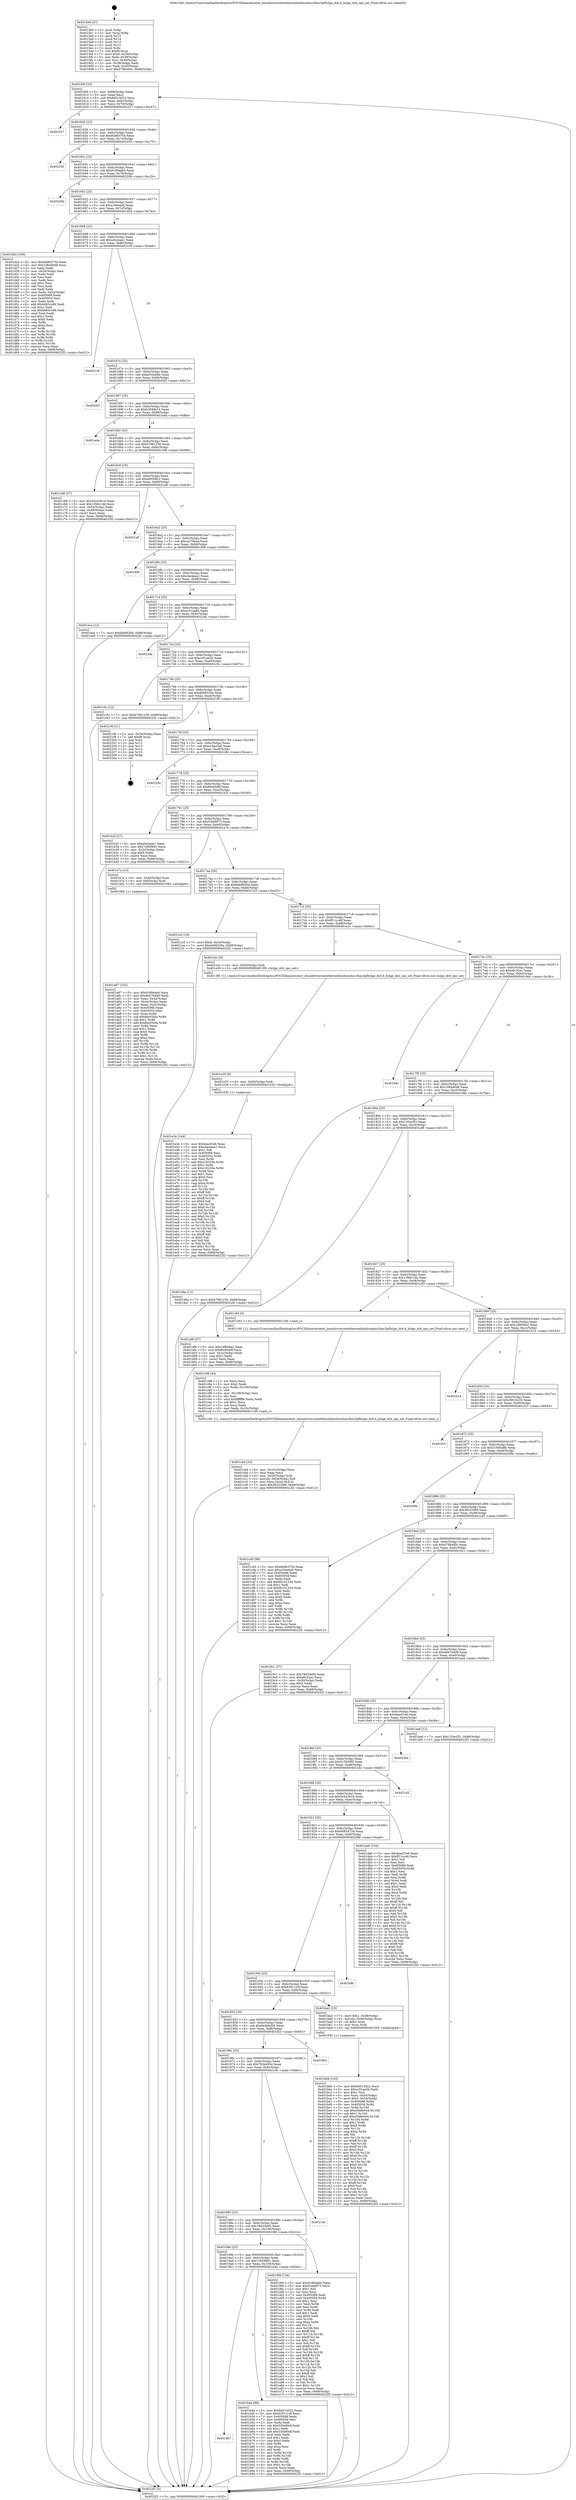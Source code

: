 digraph "0x4015e0" {
  label = "0x4015e0 (/mnt/c/Users/mathe/Desktop/tcc/POCII/binaries/extr_linuxdriversnetethernethisiliconhns3hns3pfhclge_dcb.h_hclge_dcb_ops_set_Final-ollvm.out::main(0))"
  labelloc = "t"
  node[shape=record]

  Entry [label="",width=0.3,height=0.3,shape=circle,fillcolor=black,style=filled]
  "0x40160f" [label="{
     0x40160f [23]\l
     | [instrs]\l
     &nbsp;&nbsp;0x40160f \<+3\>: mov -0x68(%rbp),%eax\l
     &nbsp;&nbsp;0x401612 \<+2\>: mov %eax,%ecx\l
     &nbsp;&nbsp;0x401614 \<+6\>: sub $0x8d514022,%ecx\l
     &nbsp;&nbsp;0x40161a \<+3\>: mov %eax,-0x6c(%rbp)\l
     &nbsp;&nbsp;0x40161d \<+3\>: mov %ecx,-0x70(%rbp)\l
     &nbsp;&nbsp;0x401620 \<+6\>: je 0000000000402227 \<main+0xc47\>\l
  }"]
  "0x402227" [label="{
     0x402227\l
  }", style=dashed]
  "0x401626" [label="{
     0x401626 [22]\l
     | [instrs]\l
     &nbsp;&nbsp;0x401626 \<+5\>: jmp 000000000040162b \<main+0x4b\>\l
     &nbsp;&nbsp;0x40162b \<+3\>: mov -0x6c(%rbp),%eax\l
     &nbsp;&nbsp;0x40162e \<+5\>: sub $0x8dd63754,%eax\l
     &nbsp;&nbsp;0x401633 \<+3\>: mov %eax,-0x74(%rbp)\l
     &nbsp;&nbsp;0x401636 \<+6\>: je 0000000000402255 \<main+0xc75\>\l
  }"]
  Exit [label="",width=0.3,height=0.3,shape=circle,fillcolor=black,style=filled,peripheries=2]
  "0x402255" [label="{
     0x402255\l
  }", style=dashed]
  "0x40163c" [label="{
     0x40163c [22]\l
     | [instrs]\l
     &nbsp;&nbsp;0x40163c \<+5\>: jmp 0000000000401641 \<main+0x61\>\l
     &nbsp;&nbsp;0x401641 \<+3\>: mov -0x6c(%rbp),%eax\l
     &nbsp;&nbsp;0x401644 \<+5\>: sub $0x9180eab0,%eax\l
     &nbsp;&nbsp;0x401649 \<+3\>: mov %eax,-0x78(%rbp)\l
     &nbsp;&nbsp;0x40164c \<+6\>: je 000000000040220b \<main+0xc2b\>\l
  }"]
  "0x401e3e" [label="{
     0x401e3e [144]\l
     | [instrs]\l
     &nbsp;&nbsp;0x401e3e \<+5\>: mov $0x4eacf1e6,%eax\l
     &nbsp;&nbsp;0x401e43 \<+5\>: mov $0xcbe4eea1,%ecx\l
     &nbsp;&nbsp;0x401e48 \<+2\>: mov $0x1,%dl\l
     &nbsp;&nbsp;0x401e4a \<+7\>: mov 0x405068,%esi\l
     &nbsp;&nbsp;0x401e51 \<+8\>: mov 0x405054,%r8d\l
     &nbsp;&nbsp;0x401e59 \<+3\>: mov %esi,%r9d\l
     &nbsp;&nbsp;0x401e5c \<+7\>: add $0xc16220e,%r9d\l
     &nbsp;&nbsp;0x401e63 \<+4\>: sub $0x1,%r9d\l
     &nbsp;&nbsp;0x401e67 \<+7\>: sub $0xc16220e,%r9d\l
     &nbsp;&nbsp;0x401e6e \<+4\>: imul %r9d,%esi\l
     &nbsp;&nbsp;0x401e72 \<+3\>: and $0x1,%esi\l
     &nbsp;&nbsp;0x401e75 \<+3\>: cmp $0x0,%esi\l
     &nbsp;&nbsp;0x401e78 \<+4\>: sete %r10b\l
     &nbsp;&nbsp;0x401e7c \<+4\>: cmp $0xa,%r8d\l
     &nbsp;&nbsp;0x401e80 \<+4\>: setl %r11b\l
     &nbsp;&nbsp;0x401e84 \<+3\>: mov %r10b,%bl\l
     &nbsp;&nbsp;0x401e87 \<+3\>: xor $0xff,%bl\l
     &nbsp;&nbsp;0x401e8a \<+3\>: mov %r11b,%r14b\l
     &nbsp;&nbsp;0x401e8d \<+4\>: xor $0xff,%r14b\l
     &nbsp;&nbsp;0x401e91 \<+3\>: xor $0x0,%dl\l
     &nbsp;&nbsp;0x401e94 \<+3\>: mov %bl,%r15b\l
     &nbsp;&nbsp;0x401e97 \<+4\>: and $0x0,%r15b\l
     &nbsp;&nbsp;0x401e9b \<+3\>: and %dl,%r10b\l
     &nbsp;&nbsp;0x401e9e \<+3\>: mov %r14b,%r12b\l
     &nbsp;&nbsp;0x401ea1 \<+4\>: and $0x0,%r12b\l
     &nbsp;&nbsp;0x401ea5 \<+3\>: and %dl,%r11b\l
     &nbsp;&nbsp;0x401ea8 \<+3\>: or %r10b,%r15b\l
     &nbsp;&nbsp;0x401eab \<+3\>: or %r11b,%r12b\l
     &nbsp;&nbsp;0x401eae \<+3\>: xor %r12b,%r15b\l
     &nbsp;&nbsp;0x401eb1 \<+3\>: or %r14b,%bl\l
     &nbsp;&nbsp;0x401eb4 \<+3\>: xor $0xff,%bl\l
     &nbsp;&nbsp;0x401eb7 \<+3\>: or $0x0,%dl\l
     &nbsp;&nbsp;0x401eba \<+2\>: and %dl,%bl\l
     &nbsp;&nbsp;0x401ebc \<+3\>: or %bl,%r15b\l
     &nbsp;&nbsp;0x401ebf \<+4\>: test $0x1,%r15b\l
     &nbsp;&nbsp;0x401ec3 \<+3\>: cmovne %ecx,%eax\l
     &nbsp;&nbsp;0x401ec6 \<+3\>: mov %eax,-0x68(%rbp)\l
     &nbsp;&nbsp;0x401ec9 \<+5\>: jmp 00000000004022f2 \<main+0xd12\>\l
  }"]
  "0x40220b" [label="{
     0x40220b\l
  }", style=dashed]
  "0x401652" [label="{
     0x401652 [22]\l
     | [instrs]\l
     &nbsp;&nbsp;0x401652 \<+5\>: jmp 0000000000401657 \<main+0x77\>\l
     &nbsp;&nbsp;0x401657 \<+3\>: mov -0x6c(%rbp),%eax\l
     &nbsp;&nbsp;0x40165a \<+5\>: sub $0xa16eeea0,%eax\l
     &nbsp;&nbsp;0x40165f \<+3\>: mov %eax,-0x7c(%rbp)\l
     &nbsp;&nbsp;0x401662 \<+6\>: je 0000000000401d2d \<main+0x74d\>\l
  }"]
  "0x401e35" [label="{
     0x401e35 [9]\l
     | [instrs]\l
     &nbsp;&nbsp;0x401e35 \<+4\>: mov -0x50(%rbp),%rdi\l
     &nbsp;&nbsp;0x401e39 \<+5\>: call 0000000000401030 \<free@plt\>\l
     | [calls]\l
     &nbsp;&nbsp;0x401030 \{1\} (unknown)\l
  }"]
  "0x401d2d" [label="{
     0x401d2d [109]\l
     | [instrs]\l
     &nbsp;&nbsp;0x401d2d \<+5\>: mov $0x8dd63754,%eax\l
     &nbsp;&nbsp;0x401d32 \<+5\>: mov $0x1084d048,%ecx\l
     &nbsp;&nbsp;0x401d37 \<+2\>: xor %edx,%edx\l
     &nbsp;&nbsp;0x401d39 \<+3\>: mov -0x54(%rbp),%esi\l
     &nbsp;&nbsp;0x401d3c \<+2\>: mov %edx,%edi\l
     &nbsp;&nbsp;0x401d3e \<+2\>: sub %esi,%edi\l
     &nbsp;&nbsp;0x401d40 \<+2\>: mov %edx,%esi\l
     &nbsp;&nbsp;0x401d42 \<+3\>: sub $0x1,%esi\l
     &nbsp;&nbsp;0x401d45 \<+2\>: add %esi,%edi\l
     &nbsp;&nbsp;0x401d47 \<+2\>: sub %edi,%edx\l
     &nbsp;&nbsp;0x401d49 \<+3\>: mov %edx,-0x54(%rbp)\l
     &nbsp;&nbsp;0x401d4c \<+7\>: mov 0x405068,%edx\l
     &nbsp;&nbsp;0x401d53 \<+7\>: mov 0x405054,%esi\l
     &nbsp;&nbsp;0x401d5a \<+2\>: mov %edx,%edi\l
     &nbsp;&nbsp;0x401d5c \<+6\>: add $0xb665cc86,%edi\l
     &nbsp;&nbsp;0x401d62 \<+3\>: sub $0x1,%edi\l
     &nbsp;&nbsp;0x401d65 \<+6\>: sub $0xb665cc86,%edi\l
     &nbsp;&nbsp;0x401d6b \<+3\>: imul %edi,%edx\l
     &nbsp;&nbsp;0x401d6e \<+3\>: and $0x1,%edx\l
     &nbsp;&nbsp;0x401d71 \<+3\>: cmp $0x0,%edx\l
     &nbsp;&nbsp;0x401d74 \<+4\>: sete %r8b\l
     &nbsp;&nbsp;0x401d78 \<+3\>: cmp $0xa,%esi\l
     &nbsp;&nbsp;0x401d7b \<+4\>: setl %r9b\l
     &nbsp;&nbsp;0x401d7f \<+3\>: mov %r8b,%r10b\l
     &nbsp;&nbsp;0x401d82 \<+3\>: and %r9b,%r10b\l
     &nbsp;&nbsp;0x401d85 \<+3\>: xor %r9b,%r8b\l
     &nbsp;&nbsp;0x401d88 \<+3\>: or %r8b,%r10b\l
     &nbsp;&nbsp;0x401d8b \<+4\>: test $0x1,%r10b\l
     &nbsp;&nbsp;0x401d8f \<+3\>: cmovne %ecx,%eax\l
     &nbsp;&nbsp;0x401d92 \<+3\>: mov %eax,-0x68(%rbp)\l
     &nbsp;&nbsp;0x401d95 \<+5\>: jmp 00000000004022f2 \<main+0xd12\>\l
  }"]
  "0x401668" [label="{
     0x401668 [22]\l
     | [instrs]\l
     &nbsp;&nbsp;0x401668 \<+5\>: jmp 000000000040166d \<main+0x8d\>\l
     &nbsp;&nbsp;0x40166d \<+3\>: mov -0x6c(%rbp),%eax\l
     &nbsp;&nbsp;0x401670 \<+5\>: sub $0xa3e2eae1,%eax\l
     &nbsp;&nbsp;0x401675 \<+3\>: mov %eax,-0x80(%rbp)\l
     &nbsp;&nbsp;0x401678 \<+6\>: je 00000000004021c6 \<main+0xbe6\>\l
  }"]
  "0x401cb4" [label="{
     0x401cb4 [33]\l
     | [instrs]\l
     &nbsp;&nbsp;0x401cb4 \<+6\>: mov -0x10c(%rbp),%ecx\l
     &nbsp;&nbsp;0x401cba \<+3\>: imul %eax,%ecx\l
     &nbsp;&nbsp;0x401cbd \<+4\>: mov -0x50(%rbp),%rdi\l
     &nbsp;&nbsp;0x401cc1 \<+4\>: movslq -0x54(%rbp),%r8\l
     &nbsp;&nbsp;0x401cc5 \<+4\>: mov %ecx,(%rdi,%r8,4)\l
     &nbsp;&nbsp;0x401cc9 \<+7\>: movl $0x38322f99,-0x68(%rbp)\l
     &nbsp;&nbsp;0x401cd0 \<+5\>: jmp 00000000004022f2 \<main+0xd12\>\l
  }"]
  "0x4021c6" [label="{
     0x4021c6\l
  }", style=dashed]
  "0x40167e" [label="{
     0x40167e [25]\l
     | [instrs]\l
     &nbsp;&nbsp;0x40167e \<+5\>: jmp 0000000000401683 \<main+0xa3\>\l
     &nbsp;&nbsp;0x401683 \<+3\>: mov -0x6c(%rbp),%eax\l
     &nbsp;&nbsp;0x401686 \<+5\>: sub $0xa534cb6e,%eax\l
     &nbsp;&nbsp;0x40168b \<+6\>: mov %eax,-0x84(%rbp)\l
     &nbsp;&nbsp;0x401691 \<+6\>: je 00000000004020f3 \<main+0xb13\>\l
  }"]
  "0x401c88" [label="{
     0x401c88 [44]\l
     | [instrs]\l
     &nbsp;&nbsp;0x401c88 \<+2\>: xor %ecx,%ecx\l
     &nbsp;&nbsp;0x401c8a \<+5\>: mov $0x2,%edx\l
     &nbsp;&nbsp;0x401c8f \<+6\>: mov %edx,-0x108(%rbp)\l
     &nbsp;&nbsp;0x401c95 \<+1\>: cltd\l
     &nbsp;&nbsp;0x401c96 \<+6\>: mov -0x108(%rbp),%esi\l
     &nbsp;&nbsp;0x401c9c \<+2\>: idiv %esi\l
     &nbsp;&nbsp;0x401c9e \<+6\>: imul $0xfffffffe,%edx,%edx\l
     &nbsp;&nbsp;0x401ca4 \<+3\>: sub $0x1,%ecx\l
     &nbsp;&nbsp;0x401ca7 \<+2\>: sub %ecx,%edx\l
     &nbsp;&nbsp;0x401ca9 \<+6\>: mov %edx,-0x10c(%rbp)\l
     &nbsp;&nbsp;0x401caf \<+5\>: call 0000000000401160 \<next_i\>\l
     | [calls]\l
     &nbsp;&nbsp;0x401160 \{1\} (/mnt/c/Users/mathe/Desktop/tcc/POCII/binaries/extr_linuxdriversnetethernethisiliconhns3hns3pfhclge_dcb.h_hclge_dcb_ops_set_Final-ollvm.out::next_i)\l
  }"]
  "0x4020f3" [label="{
     0x4020f3\l
  }", style=dashed]
  "0x401697" [label="{
     0x401697 [25]\l
     | [instrs]\l
     &nbsp;&nbsp;0x401697 \<+5\>: jmp 000000000040169c \<main+0xbc\>\l
     &nbsp;&nbsp;0x40169c \<+3\>: mov -0x6c(%rbp),%eax\l
     &nbsp;&nbsp;0x40169f \<+5\>: sub $0xb3648e14,%eax\l
     &nbsp;&nbsp;0x4016a4 \<+6\>: mov %eax,-0x88(%rbp)\l
     &nbsp;&nbsp;0x4016aa \<+6\>: je 0000000000401eda \<main+0x8fa\>\l
  }"]
  "0x401bb9" [label="{
     0x401bb9 [163]\l
     | [instrs]\l
     &nbsp;&nbsp;0x401bb9 \<+5\>: mov $0x8d514022,%ecx\l
     &nbsp;&nbsp;0x401bbe \<+5\>: mov $0xcc91ae2b,%edx\l
     &nbsp;&nbsp;0x401bc3 \<+3\>: mov $0x1,%sil\l
     &nbsp;&nbsp;0x401bc6 \<+4\>: mov %rax,-0x50(%rbp)\l
     &nbsp;&nbsp;0x401bca \<+7\>: movl $0x0,-0x54(%rbp)\l
     &nbsp;&nbsp;0x401bd1 \<+8\>: mov 0x405068,%r8d\l
     &nbsp;&nbsp;0x401bd9 \<+8\>: mov 0x405054,%r9d\l
     &nbsp;&nbsp;0x401be1 \<+3\>: mov %r8d,%r10d\l
     &nbsp;&nbsp;0x401be4 \<+7\>: sub $0xe5d8e044,%r10d\l
     &nbsp;&nbsp;0x401beb \<+4\>: sub $0x1,%r10d\l
     &nbsp;&nbsp;0x401bef \<+7\>: add $0xe5d8e044,%r10d\l
     &nbsp;&nbsp;0x401bf6 \<+4\>: imul %r10d,%r8d\l
     &nbsp;&nbsp;0x401bfa \<+4\>: and $0x1,%r8d\l
     &nbsp;&nbsp;0x401bfe \<+4\>: cmp $0x0,%r8d\l
     &nbsp;&nbsp;0x401c02 \<+4\>: sete %r11b\l
     &nbsp;&nbsp;0x401c06 \<+4\>: cmp $0xa,%r9d\l
     &nbsp;&nbsp;0x401c0a \<+3\>: setl %bl\l
     &nbsp;&nbsp;0x401c0d \<+3\>: mov %r11b,%r14b\l
     &nbsp;&nbsp;0x401c10 \<+4\>: xor $0xff,%r14b\l
     &nbsp;&nbsp;0x401c14 \<+3\>: mov %bl,%r15b\l
     &nbsp;&nbsp;0x401c17 \<+4\>: xor $0xff,%r15b\l
     &nbsp;&nbsp;0x401c1b \<+4\>: xor $0x0,%sil\l
     &nbsp;&nbsp;0x401c1f \<+3\>: mov %r14b,%r12b\l
     &nbsp;&nbsp;0x401c22 \<+4\>: and $0x0,%r12b\l
     &nbsp;&nbsp;0x401c26 \<+3\>: and %sil,%r11b\l
     &nbsp;&nbsp;0x401c29 \<+3\>: mov %r15b,%r13b\l
     &nbsp;&nbsp;0x401c2c \<+4\>: and $0x0,%r13b\l
     &nbsp;&nbsp;0x401c30 \<+3\>: and %sil,%bl\l
     &nbsp;&nbsp;0x401c33 \<+3\>: or %r11b,%r12b\l
     &nbsp;&nbsp;0x401c36 \<+3\>: or %bl,%r13b\l
     &nbsp;&nbsp;0x401c39 \<+3\>: xor %r13b,%r12b\l
     &nbsp;&nbsp;0x401c3c \<+3\>: or %r15b,%r14b\l
     &nbsp;&nbsp;0x401c3f \<+4\>: xor $0xff,%r14b\l
     &nbsp;&nbsp;0x401c43 \<+4\>: or $0x0,%sil\l
     &nbsp;&nbsp;0x401c47 \<+3\>: and %sil,%r14b\l
     &nbsp;&nbsp;0x401c4a \<+3\>: or %r14b,%r12b\l
     &nbsp;&nbsp;0x401c4d \<+4\>: test $0x1,%r12b\l
     &nbsp;&nbsp;0x401c51 \<+3\>: cmovne %edx,%ecx\l
     &nbsp;&nbsp;0x401c54 \<+3\>: mov %ecx,-0x68(%rbp)\l
     &nbsp;&nbsp;0x401c57 \<+5\>: jmp 00000000004022f2 \<main+0xd12\>\l
  }"]
  "0x401eda" [label="{
     0x401eda\l
  }", style=dashed]
  "0x4016b0" [label="{
     0x4016b0 [25]\l
     | [instrs]\l
     &nbsp;&nbsp;0x4016b0 \<+5\>: jmp 00000000004016b5 \<main+0xd5\>\l
     &nbsp;&nbsp;0x4016b5 \<+3\>: mov -0x6c(%rbp),%eax\l
     &nbsp;&nbsp;0x4016b8 \<+5\>: sub $0xb7981230,%eax\l
     &nbsp;&nbsp;0x4016bd \<+6\>: mov %eax,-0x8c(%rbp)\l
     &nbsp;&nbsp;0x4016c3 \<+6\>: je 0000000000401c68 \<main+0x688\>\l
  }"]
  "0x4019b7" [label="{
     0x4019b7\l
  }", style=dashed]
  "0x401c68" [label="{
     0x401c68 [27]\l
     | [instrs]\l
     &nbsp;&nbsp;0x401c68 \<+5\>: mov $0x5e243b16,%eax\l
     &nbsp;&nbsp;0x401c6d \<+5\>: mov $0x139dc14b,%ecx\l
     &nbsp;&nbsp;0x401c72 \<+3\>: mov -0x54(%rbp),%edx\l
     &nbsp;&nbsp;0x401c75 \<+3\>: cmp -0x48(%rbp),%edx\l
     &nbsp;&nbsp;0x401c78 \<+3\>: cmovl %ecx,%eax\l
     &nbsp;&nbsp;0x401c7b \<+3\>: mov %eax,-0x68(%rbp)\l
     &nbsp;&nbsp;0x401c7e \<+5\>: jmp 00000000004022f2 \<main+0xd12\>\l
  }"]
  "0x4016c9" [label="{
     0x4016c9 [25]\l
     | [instrs]\l
     &nbsp;&nbsp;0x4016c9 \<+5\>: jmp 00000000004016ce \<main+0xee\>\l
     &nbsp;&nbsp;0x4016ce \<+3\>: mov -0x6c(%rbp),%eax\l
     &nbsp;&nbsp;0x4016d1 \<+5\>: sub $0xb9059fc2,%eax\l
     &nbsp;&nbsp;0x4016d6 \<+6\>: mov %eax,-0x90(%rbp)\l
     &nbsp;&nbsp;0x4016dc \<+6\>: je 00000000004021a8 \<main+0xbc8\>\l
  }"]
  "0x401b4a" [label="{
     0x401b4a [88]\l
     | [instrs]\l
     &nbsp;&nbsp;0x401b4a \<+5\>: mov $0x8d514022,%eax\l
     &nbsp;&nbsp;0x401b4f \<+5\>: mov $0x62911c3f,%ecx\l
     &nbsp;&nbsp;0x401b54 \<+7\>: mov 0x405068,%edx\l
     &nbsp;&nbsp;0x401b5b \<+7\>: mov 0x405054,%esi\l
     &nbsp;&nbsp;0x401b62 \<+2\>: mov %edx,%edi\l
     &nbsp;&nbsp;0x401b64 \<+6\>: sub $0x530a95df,%edi\l
     &nbsp;&nbsp;0x401b6a \<+3\>: sub $0x1,%edi\l
     &nbsp;&nbsp;0x401b6d \<+6\>: add $0x530a95df,%edi\l
     &nbsp;&nbsp;0x401b73 \<+3\>: imul %edi,%edx\l
     &nbsp;&nbsp;0x401b76 \<+3\>: and $0x1,%edx\l
     &nbsp;&nbsp;0x401b79 \<+3\>: cmp $0x0,%edx\l
     &nbsp;&nbsp;0x401b7c \<+4\>: sete %r8b\l
     &nbsp;&nbsp;0x401b80 \<+3\>: cmp $0xa,%esi\l
     &nbsp;&nbsp;0x401b83 \<+4\>: setl %r9b\l
     &nbsp;&nbsp;0x401b87 \<+3\>: mov %r8b,%r10b\l
     &nbsp;&nbsp;0x401b8a \<+3\>: and %r9b,%r10b\l
     &nbsp;&nbsp;0x401b8d \<+3\>: xor %r9b,%r8b\l
     &nbsp;&nbsp;0x401b90 \<+3\>: or %r8b,%r10b\l
     &nbsp;&nbsp;0x401b93 \<+4\>: test $0x1,%r10b\l
     &nbsp;&nbsp;0x401b97 \<+3\>: cmovne %ecx,%eax\l
     &nbsp;&nbsp;0x401b9a \<+3\>: mov %eax,-0x68(%rbp)\l
     &nbsp;&nbsp;0x401b9d \<+5\>: jmp 00000000004022f2 \<main+0xd12\>\l
  }"]
  "0x4021a8" [label="{
     0x4021a8\l
  }", style=dashed]
  "0x4016e2" [label="{
     0x4016e2 [25]\l
     | [instrs]\l
     &nbsp;&nbsp;0x4016e2 \<+5\>: jmp 00000000004016e7 \<main+0x107\>\l
     &nbsp;&nbsp;0x4016e7 \<+3\>: mov -0x6c(%rbp),%eax\l
     &nbsp;&nbsp;0x4016ea \<+5\>: sub $0xcac78eaa,%eax\l
     &nbsp;&nbsp;0x4016ef \<+6\>: mov %eax,-0x94(%rbp)\l
     &nbsp;&nbsp;0x4016f5 \<+6\>: je 0000000000401f08 \<main+0x928\>\l
  }"]
  "0x401a87" [label="{
     0x401a87 [102]\l
     | [instrs]\l
     &nbsp;&nbsp;0x401a87 \<+5\>: mov $0x9180eab0,%ecx\l
     &nbsp;&nbsp;0x401a8c \<+5\>: mov $0x4bb7b4d9,%edx\l
     &nbsp;&nbsp;0x401a91 \<+3\>: mov %eax,-0x44(%rbp)\l
     &nbsp;&nbsp;0x401a94 \<+3\>: mov -0x44(%rbp),%eax\l
     &nbsp;&nbsp;0x401a97 \<+3\>: mov %eax,-0x2c(%rbp)\l
     &nbsp;&nbsp;0x401a9a \<+7\>: mov 0x405068,%eax\l
     &nbsp;&nbsp;0x401aa1 \<+7\>: mov 0x405054,%esi\l
     &nbsp;&nbsp;0x401aa8 \<+3\>: mov %eax,%r8d\l
     &nbsp;&nbsp;0x401aab \<+7\>: sub $0x8dc03cfa,%r8d\l
     &nbsp;&nbsp;0x401ab2 \<+4\>: sub $0x1,%r8d\l
     &nbsp;&nbsp;0x401ab6 \<+7\>: add $0x8dc03cfa,%r8d\l
     &nbsp;&nbsp;0x401abd \<+4\>: imul %r8d,%eax\l
     &nbsp;&nbsp;0x401ac1 \<+3\>: and $0x1,%eax\l
     &nbsp;&nbsp;0x401ac4 \<+3\>: cmp $0x0,%eax\l
     &nbsp;&nbsp;0x401ac7 \<+4\>: sete %r9b\l
     &nbsp;&nbsp;0x401acb \<+3\>: cmp $0xa,%esi\l
     &nbsp;&nbsp;0x401ace \<+4\>: setl %r10b\l
     &nbsp;&nbsp;0x401ad2 \<+3\>: mov %r9b,%r11b\l
     &nbsp;&nbsp;0x401ad5 \<+3\>: and %r10b,%r11b\l
     &nbsp;&nbsp;0x401ad8 \<+3\>: xor %r10b,%r9b\l
     &nbsp;&nbsp;0x401adb \<+3\>: or %r9b,%r11b\l
     &nbsp;&nbsp;0x401ade \<+4\>: test $0x1,%r11b\l
     &nbsp;&nbsp;0x401ae2 \<+3\>: cmovne %edx,%ecx\l
     &nbsp;&nbsp;0x401ae5 \<+3\>: mov %ecx,-0x68(%rbp)\l
     &nbsp;&nbsp;0x401ae8 \<+5\>: jmp 00000000004022f2 \<main+0xd12\>\l
  }"]
  "0x401f08" [label="{
     0x401f08\l
  }", style=dashed]
  "0x4016fb" [label="{
     0x4016fb [25]\l
     | [instrs]\l
     &nbsp;&nbsp;0x4016fb \<+5\>: jmp 0000000000401700 \<main+0x120\>\l
     &nbsp;&nbsp;0x401700 \<+3\>: mov -0x6c(%rbp),%eax\l
     &nbsp;&nbsp;0x401703 \<+5\>: sub $0xcbe4eea1,%eax\l
     &nbsp;&nbsp;0x401708 \<+6\>: mov %eax,-0x98(%rbp)\l
     &nbsp;&nbsp;0x40170e \<+6\>: je 0000000000401ece \<main+0x8ee\>\l
  }"]
  "0x40199e" [label="{
     0x40199e [25]\l
     | [instrs]\l
     &nbsp;&nbsp;0x40199e \<+5\>: jmp 00000000004019a3 \<main+0x3c3\>\l
     &nbsp;&nbsp;0x4019a3 \<+3\>: mov -0x6c(%rbp),%eax\l
     &nbsp;&nbsp;0x4019a6 \<+5\>: sub $0x7c859891,%eax\l
     &nbsp;&nbsp;0x4019ab \<+6\>: mov %eax,-0x104(%rbp)\l
     &nbsp;&nbsp;0x4019b1 \<+6\>: je 0000000000401b4a \<main+0x56a\>\l
  }"]
  "0x401ece" [label="{
     0x401ece [12]\l
     | [instrs]\l
     &nbsp;&nbsp;0x401ece \<+7\>: movl $0xfab882bd,-0x68(%rbp)\l
     &nbsp;&nbsp;0x401ed5 \<+5\>: jmp 00000000004022f2 \<main+0xd12\>\l
  }"]
  "0x401714" [label="{
     0x401714 [25]\l
     | [instrs]\l
     &nbsp;&nbsp;0x401714 \<+5\>: jmp 0000000000401719 \<main+0x139\>\l
     &nbsp;&nbsp;0x401719 \<+3\>: mov -0x6c(%rbp),%eax\l
     &nbsp;&nbsp;0x40171c \<+5\>: sub $0xcc51aa84,%eax\l
     &nbsp;&nbsp;0x401721 \<+6\>: mov %eax,-0x9c(%rbp)\l
     &nbsp;&nbsp;0x401727 \<+6\>: je 00000000004022de \<main+0xcfe\>\l
  }"]
  "0x4019f4" [label="{
     0x4019f4 [134]\l
     | [instrs]\l
     &nbsp;&nbsp;0x4019f4 \<+5\>: mov $0x9180eab0,%eax\l
     &nbsp;&nbsp;0x4019f9 \<+5\>: mov $0xf1bb9973,%ecx\l
     &nbsp;&nbsp;0x4019fe \<+2\>: mov $0x1,%dl\l
     &nbsp;&nbsp;0x401a00 \<+2\>: xor %esi,%esi\l
     &nbsp;&nbsp;0x401a02 \<+7\>: mov 0x405068,%edi\l
     &nbsp;&nbsp;0x401a09 \<+8\>: mov 0x405054,%r8d\l
     &nbsp;&nbsp;0x401a11 \<+3\>: sub $0x1,%esi\l
     &nbsp;&nbsp;0x401a14 \<+3\>: mov %edi,%r9d\l
     &nbsp;&nbsp;0x401a17 \<+3\>: add %esi,%r9d\l
     &nbsp;&nbsp;0x401a1a \<+4\>: imul %r9d,%edi\l
     &nbsp;&nbsp;0x401a1e \<+3\>: and $0x1,%edi\l
     &nbsp;&nbsp;0x401a21 \<+3\>: cmp $0x0,%edi\l
     &nbsp;&nbsp;0x401a24 \<+4\>: sete %r10b\l
     &nbsp;&nbsp;0x401a28 \<+4\>: cmp $0xa,%r8d\l
     &nbsp;&nbsp;0x401a2c \<+4\>: setl %r11b\l
     &nbsp;&nbsp;0x401a30 \<+3\>: mov %r10b,%bl\l
     &nbsp;&nbsp;0x401a33 \<+3\>: xor $0xff,%bl\l
     &nbsp;&nbsp;0x401a36 \<+3\>: mov %r11b,%r14b\l
     &nbsp;&nbsp;0x401a39 \<+4\>: xor $0xff,%r14b\l
     &nbsp;&nbsp;0x401a3d \<+3\>: xor $0x1,%dl\l
     &nbsp;&nbsp;0x401a40 \<+3\>: mov %bl,%r15b\l
     &nbsp;&nbsp;0x401a43 \<+4\>: and $0xff,%r15b\l
     &nbsp;&nbsp;0x401a47 \<+3\>: and %dl,%r10b\l
     &nbsp;&nbsp;0x401a4a \<+3\>: mov %r14b,%r12b\l
     &nbsp;&nbsp;0x401a4d \<+4\>: and $0xff,%r12b\l
     &nbsp;&nbsp;0x401a51 \<+3\>: and %dl,%r11b\l
     &nbsp;&nbsp;0x401a54 \<+3\>: or %r10b,%r15b\l
     &nbsp;&nbsp;0x401a57 \<+3\>: or %r11b,%r12b\l
     &nbsp;&nbsp;0x401a5a \<+3\>: xor %r12b,%r15b\l
     &nbsp;&nbsp;0x401a5d \<+3\>: or %r14b,%bl\l
     &nbsp;&nbsp;0x401a60 \<+3\>: xor $0xff,%bl\l
     &nbsp;&nbsp;0x401a63 \<+3\>: or $0x1,%dl\l
     &nbsp;&nbsp;0x401a66 \<+2\>: and %dl,%bl\l
     &nbsp;&nbsp;0x401a68 \<+3\>: or %bl,%r15b\l
     &nbsp;&nbsp;0x401a6b \<+4\>: test $0x1,%r15b\l
     &nbsp;&nbsp;0x401a6f \<+3\>: cmovne %ecx,%eax\l
     &nbsp;&nbsp;0x401a72 \<+3\>: mov %eax,-0x68(%rbp)\l
     &nbsp;&nbsp;0x401a75 \<+5\>: jmp 00000000004022f2 \<main+0xd12\>\l
  }"]
  "0x4022de" [label="{
     0x4022de\l
  }", style=dashed]
  "0x40172d" [label="{
     0x40172d [25]\l
     | [instrs]\l
     &nbsp;&nbsp;0x40172d \<+5\>: jmp 0000000000401732 \<main+0x152\>\l
     &nbsp;&nbsp;0x401732 \<+3\>: mov -0x6c(%rbp),%eax\l
     &nbsp;&nbsp;0x401735 \<+5\>: sub $0xcc91ae2b,%eax\l
     &nbsp;&nbsp;0x40173a \<+6\>: mov %eax,-0xa0(%rbp)\l
     &nbsp;&nbsp;0x401740 \<+6\>: je 0000000000401c5c \<main+0x67c\>\l
  }"]
  "0x401985" [label="{
     0x401985 [25]\l
     | [instrs]\l
     &nbsp;&nbsp;0x401985 \<+5\>: jmp 000000000040198a \<main+0x3aa\>\l
     &nbsp;&nbsp;0x40198a \<+3\>: mov -0x6c(%rbp),%eax\l
     &nbsp;&nbsp;0x40198d \<+5\>: sub $0x78d33e95,%eax\l
     &nbsp;&nbsp;0x401992 \<+6\>: mov %eax,-0x100(%rbp)\l
     &nbsp;&nbsp;0x401998 \<+6\>: je 00000000004019f4 \<main+0x414\>\l
  }"]
  "0x401c5c" [label="{
     0x401c5c [12]\l
     | [instrs]\l
     &nbsp;&nbsp;0x401c5c \<+7\>: movl $0xb7981230,-0x68(%rbp)\l
     &nbsp;&nbsp;0x401c63 \<+5\>: jmp 00000000004022f2 \<main+0xd12\>\l
  }"]
  "0x401746" [label="{
     0x401746 [25]\l
     | [instrs]\l
     &nbsp;&nbsp;0x401746 \<+5\>: jmp 000000000040174b \<main+0x16b\>\l
     &nbsp;&nbsp;0x40174b \<+3\>: mov -0x6c(%rbp),%eax\l
     &nbsp;&nbsp;0x40174e \<+5\>: sub $0xde08329a,%eax\l
     &nbsp;&nbsp;0x401753 \<+6\>: mov %eax,-0xa4(%rbp)\l
     &nbsp;&nbsp;0x401759 \<+6\>: je 00000000004021f6 \<main+0xc16\>\l
  }"]
  "0x40219c" [label="{
     0x40219c\l
  }", style=dashed]
  "0x4021f6" [label="{
     0x4021f6 [21]\l
     | [instrs]\l
     &nbsp;&nbsp;0x4021f6 \<+3\>: mov -0x34(%rbp),%eax\l
     &nbsp;&nbsp;0x4021f9 \<+7\>: add $0xf8,%rsp\l
     &nbsp;&nbsp;0x402200 \<+1\>: pop %rbx\l
     &nbsp;&nbsp;0x402201 \<+2\>: pop %r12\l
     &nbsp;&nbsp;0x402203 \<+2\>: pop %r13\l
     &nbsp;&nbsp;0x402205 \<+2\>: pop %r14\l
     &nbsp;&nbsp;0x402207 \<+2\>: pop %r15\l
     &nbsp;&nbsp;0x402209 \<+1\>: pop %rbp\l
     &nbsp;&nbsp;0x40220a \<+1\>: ret\l
  }"]
  "0x40175f" [label="{
     0x40175f [25]\l
     | [instrs]\l
     &nbsp;&nbsp;0x40175f \<+5\>: jmp 0000000000401764 \<main+0x184\>\l
     &nbsp;&nbsp;0x401764 \<+3\>: mov -0x6c(%rbp),%eax\l
     &nbsp;&nbsp;0x401767 \<+5\>: sub $0xe14aa3ab,%eax\l
     &nbsp;&nbsp;0x40176c \<+6\>: mov %eax,-0xa8(%rbp)\l
     &nbsp;&nbsp;0x401772 \<+6\>: je 000000000040228c \<main+0xcac\>\l
  }"]
  "0x40196c" [label="{
     0x40196c [25]\l
     | [instrs]\l
     &nbsp;&nbsp;0x40196c \<+5\>: jmp 0000000000401971 \<main+0x391\>\l
     &nbsp;&nbsp;0x401971 \<+3\>: mov -0x6c(%rbp),%eax\l
     &nbsp;&nbsp;0x401974 \<+5\>: sub $0x702b493d,%eax\l
     &nbsp;&nbsp;0x401979 \<+6\>: mov %eax,-0xfc(%rbp)\l
     &nbsp;&nbsp;0x40197f \<+6\>: je 000000000040219c \<main+0xbbc\>\l
  }"]
  "0x40228c" [label="{
     0x40228c\l
  }", style=dashed]
  "0x401778" [label="{
     0x401778 [25]\l
     | [instrs]\l
     &nbsp;&nbsp;0x401778 \<+5\>: jmp 000000000040177d \<main+0x19d\>\l
     &nbsp;&nbsp;0x40177d \<+3\>: mov -0x6c(%rbp),%eax\l
     &nbsp;&nbsp;0x401780 \<+5\>: sub $0xf0c65d9f,%eax\l
     &nbsp;&nbsp;0x401785 \<+6\>: mov %eax,-0xac(%rbp)\l
     &nbsp;&nbsp;0x40178b \<+6\>: je 0000000000401b2f \<main+0x54f\>\l
  }"]
  "0x401fb3" [label="{
     0x401fb3\l
  }", style=dashed]
  "0x401b2f" [label="{
     0x401b2f [27]\l
     | [instrs]\l
     &nbsp;&nbsp;0x401b2f \<+5\>: mov $0xa3e2eae1,%eax\l
     &nbsp;&nbsp;0x401b34 \<+5\>: mov $0x7c859891,%ecx\l
     &nbsp;&nbsp;0x401b39 \<+3\>: mov -0x2c(%rbp),%edx\l
     &nbsp;&nbsp;0x401b3c \<+3\>: cmp $0x0,%edx\l
     &nbsp;&nbsp;0x401b3f \<+3\>: cmove %ecx,%eax\l
     &nbsp;&nbsp;0x401b42 \<+3\>: mov %eax,-0x68(%rbp)\l
     &nbsp;&nbsp;0x401b45 \<+5\>: jmp 00000000004022f2 \<main+0xd12\>\l
  }"]
  "0x401791" [label="{
     0x401791 [25]\l
     | [instrs]\l
     &nbsp;&nbsp;0x401791 \<+5\>: jmp 0000000000401796 \<main+0x1b6\>\l
     &nbsp;&nbsp;0x401796 \<+3\>: mov -0x6c(%rbp),%eax\l
     &nbsp;&nbsp;0x401799 \<+5\>: sub $0xf1bb9973,%eax\l
     &nbsp;&nbsp;0x40179e \<+6\>: mov %eax,-0xb0(%rbp)\l
     &nbsp;&nbsp;0x4017a4 \<+6\>: je 0000000000401a7a \<main+0x49a\>\l
  }"]
  "0x401953" [label="{
     0x401953 [25]\l
     | [instrs]\l
     &nbsp;&nbsp;0x401953 \<+5\>: jmp 0000000000401958 \<main+0x378\>\l
     &nbsp;&nbsp;0x401958 \<+3\>: mov -0x6c(%rbp),%eax\l
     &nbsp;&nbsp;0x40195b \<+5\>: sub $0x6e4bbd56,%eax\l
     &nbsp;&nbsp;0x401960 \<+6\>: mov %eax,-0xf8(%rbp)\l
     &nbsp;&nbsp;0x401966 \<+6\>: je 0000000000401fb3 \<main+0x9d3\>\l
  }"]
  "0x401a7a" [label="{
     0x401a7a [13]\l
     | [instrs]\l
     &nbsp;&nbsp;0x401a7a \<+4\>: mov -0x40(%rbp),%rax\l
     &nbsp;&nbsp;0x401a7e \<+4\>: mov 0x8(%rax),%rdi\l
     &nbsp;&nbsp;0x401a82 \<+5\>: call 0000000000401060 \<atoi@plt\>\l
     | [calls]\l
     &nbsp;&nbsp;0x401060 \{1\} (unknown)\l
  }"]
  "0x4017aa" [label="{
     0x4017aa [25]\l
     | [instrs]\l
     &nbsp;&nbsp;0x4017aa \<+5\>: jmp 00000000004017af \<main+0x1cf\>\l
     &nbsp;&nbsp;0x4017af \<+3\>: mov -0x6c(%rbp),%eax\l
     &nbsp;&nbsp;0x4017b2 \<+5\>: sub $0xfab882bd,%eax\l
     &nbsp;&nbsp;0x4017b7 \<+6\>: mov %eax,-0xb4(%rbp)\l
     &nbsp;&nbsp;0x4017bd \<+6\>: je 00000000004021e3 \<main+0xc03\>\l
  }"]
  "0x401ba2" [label="{
     0x401ba2 [23]\l
     | [instrs]\l
     &nbsp;&nbsp;0x401ba2 \<+7\>: movl $0x1,-0x48(%rbp)\l
     &nbsp;&nbsp;0x401ba9 \<+4\>: movslq -0x48(%rbp),%rax\l
     &nbsp;&nbsp;0x401bad \<+4\>: shl $0x2,%rax\l
     &nbsp;&nbsp;0x401bb1 \<+3\>: mov %rax,%rdi\l
     &nbsp;&nbsp;0x401bb4 \<+5\>: call 0000000000401050 \<malloc@plt\>\l
     | [calls]\l
     &nbsp;&nbsp;0x401050 \{1\} (unknown)\l
  }"]
  "0x4021e3" [label="{
     0x4021e3 [19]\l
     | [instrs]\l
     &nbsp;&nbsp;0x4021e3 \<+7\>: movl $0x0,-0x34(%rbp)\l
     &nbsp;&nbsp;0x4021ea \<+7\>: movl $0xde08329a,-0x68(%rbp)\l
     &nbsp;&nbsp;0x4021f1 \<+5\>: jmp 00000000004022f2 \<main+0xd12\>\l
  }"]
  "0x4017c3" [label="{
     0x4017c3 [25]\l
     | [instrs]\l
     &nbsp;&nbsp;0x4017c3 \<+5\>: jmp 00000000004017c8 \<main+0x1e8\>\l
     &nbsp;&nbsp;0x4017c8 \<+3\>: mov -0x6c(%rbp),%eax\l
     &nbsp;&nbsp;0x4017cb \<+5\>: sub $0xff11cc46,%eax\l
     &nbsp;&nbsp;0x4017d0 \<+6\>: mov %eax,-0xb8(%rbp)\l
     &nbsp;&nbsp;0x4017d6 \<+6\>: je 0000000000401e2c \<main+0x84c\>\l
  }"]
  "0x40193a" [label="{
     0x40193a [25]\l
     | [instrs]\l
     &nbsp;&nbsp;0x40193a \<+5\>: jmp 000000000040193f \<main+0x35f\>\l
     &nbsp;&nbsp;0x40193f \<+3\>: mov -0x6c(%rbp),%eax\l
     &nbsp;&nbsp;0x401942 \<+5\>: sub $0x62911c3f,%eax\l
     &nbsp;&nbsp;0x401947 \<+6\>: mov %eax,-0xf4(%rbp)\l
     &nbsp;&nbsp;0x40194d \<+6\>: je 0000000000401ba2 \<main+0x5c2\>\l
  }"]
  "0x401e2c" [label="{
     0x401e2c [9]\l
     | [instrs]\l
     &nbsp;&nbsp;0x401e2c \<+4\>: mov -0x50(%rbp),%rdi\l
     &nbsp;&nbsp;0x401e30 \<+5\>: call 00000000004013f0 \<hclge_dcb_ops_set\>\l
     | [calls]\l
     &nbsp;&nbsp;0x4013f0 \{1\} (/mnt/c/Users/mathe/Desktop/tcc/POCII/binaries/extr_linuxdriversnetethernethisiliconhns3hns3pfhclge_dcb.h_hclge_dcb_ops_set_Final-ollvm.out::hclge_dcb_ops_set)\l
  }"]
  "0x4017dc" [label="{
     0x4017dc [25]\l
     | [instrs]\l
     &nbsp;&nbsp;0x4017dc \<+5\>: jmp 00000000004017e1 \<main+0x201\>\l
     &nbsp;&nbsp;0x4017e1 \<+3\>: mov -0x6c(%rbp),%eax\l
     &nbsp;&nbsp;0x4017e4 \<+5\>: sub $0xe6c32ec,%eax\l
     &nbsp;&nbsp;0x4017e9 \<+6\>: mov %eax,-0xbc(%rbp)\l
     &nbsp;&nbsp;0x4017ef \<+6\>: je 00000000004019dc \<main+0x3fc\>\l
  }"]
  "0x40208f" [label="{
     0x40208f\l
  }", style=dashed]
  "0x4019dc" [label="{
     0x4019dc\l
  }", style=dashed]
  "0x4017f5" [label="{
     0x4017f5 [25]\l
     | [instrs]\l
     &nbsp;&nbsp;0x4017f5 \<+5\>: jmp 00000000004017fa \<main+0x21a\>\l
     &nbsp;&nbsp;0x4017fa \<+3\>: mov -0x6c(%rbp),%eax\l
     &nbsp;&nbsp;0x4017fd \<+5\>: sub $0x1084d048,%eax\l
     &nbsp;&nbsp;0x401802 \<+6\>: mov %eax,-0xc0(%rbp)\l
     &nbsp;&nbsp;0x401808 \<+6\>: je 0000000000401d9a \<main+0x7ba\>\l
  }"]
  "0x401921" [label="{
     0x401921 [25]\l
     | [instrs]\l
     &nbsp;&nbsp;0x401921 \<+5\>: jmp 0000000000401926 \<main+0x346\>\l
     &nbsp;&nbsp;0x401926 \<+3\>: mov -0x6c(%rbp),%eax\l
     &nbsp;&nbsp;0x401929 \<+5\>: sub $0x6085472d,%eax\l
     &nbsp;&nbsp;0x40192e \<+6\>: mov %eax,-0xf0(%rbp)\l
     &nbsp;&nbsp;0x401934 \<+6\>: je 000000000040208f \<main+0xaaf\>\l
  }"]
  "0x401d9a" [label="{
     0x401d9a [12]\l
     | [instrs]\l
     &nbsp;&nbsp;0x401d9a \<+7\>: movl $0xb7981230,-0x68(%rbp)\l
     &nbsp;&nbsp;0x401da1 \<+5\>: jmp 00000000004022f2 \<main+0xd12\>\l
  }"]
  "0x40180e" [label="{
     0x40180e [25]\l
     | [instrs]\l
     &nbsp;&nbsp;0x40180e \<+5\>: jmp 0000000000401813 \<main+0x233\>\l
     &nbsp;&nbsp;0x401813 \<+3\>: mov -0x6c(%rbp),%eax\l
     &nbsp;&nbsp;0x401816 \<+5\>: sub $0x135ecf31,%eax\l
     &nbsp;&nbsp;0x40181b \<+6\>: mov %eax,-0xc4(%rbp)\l
     &nbsp;&nbsp;0x401821 \<+6\>: je 0000000000401af9 \<main+0x519\>\l
  }"]
  "0x401da6" [label="{
     0x401da6 [134]\l
     | [instrs]\l
     &nbsp;&nbsp;0x401da6 \<+5\>: mov $0x4eacf1e6,%eax\l
     &nbsp;&nbsp;0x401dab \<+5\>: mov $0xff11cc46,%ecx\l
     &nbsp;&nbsp;0x401db0 \<+2\>: mov $0x1,%dl\l
     &nbsp;&nbsp;0x401db2 \<+2\>: xor %esi,%esi\l
     &nbsp;&nbsp;0x401db4 \<+7\>: mov 0x405068,%edi\l
     &nbsp;&nbsp;0x401dbb \<+8\>: mov 0x405054,%r8d\l
     &nbsp;&nbsp;0x401dc3 \<+3\>: sub $0x1,%esi\l
     &nbsp;&nbsp;0x401dc6 \<+3\>: mov %edi,%r9d\l
     &nbsp;&nbsp;0x401dc9 \<+3\>: add %esi,%r9d\l
     &nbsp;&nbsp;0x401dcc \<+4\>: imul %r9d,%edi\l
     &nbsp;&nbsp;0x401dd0 \<+3\>: and $0x1,%edi\l
     &nbsp;&nbsp;0x401dd3 \<+3\>: cmp $0x0,%edi\l
     &nbsp;&nbsp;0x401dd6 \<+4\>: sete %r10b\l
     &nbsp;&nbsp;0x401dda \<+4\>: cmp $0xa,%r8d\l
     &nbsp;&nbsp;0x401dde \<+4\>: setl %r11b\l
     &nbsp;&nbsp;0x401de2 \<+3\>: mov %r10b,%bl\l
     &nbsp;&nbsp;0x401de5 \<+3\>: xor $0xff,%bl\l
     &nbsp;&nbsp;0x401de8 \<+3\>: mov %r11b,%r14b\l
     &nbsp;&nbsp;0x401deb \<+4\>: xor $0xff,%r14b\l
     &nbsp;&nbsp;0x401def \<+3\>: xor $0x0,%dl\l
     &nbsp;&nbsp;0x401df2 \<+3\>: mov %bl,%r15b\l
     &nbsp;&nbsp;0x401df5 \<+4\>: and $0x0,%r15b\l
     &nbsp;&nbsp;0x401df9 \<+3\>: and %dl,%r10b\l
     &nbsp;&nbsp;0x401dfc \<+3\>: mov %r14b,%r12b\l
     &nbsp;&nbsp;0x401dff \<+4\>: and $0x0,%r12b\l
     &nbsp;&nbsp;0x401e03 \<+3\>: and %dl,%r11b\l
     &nbsp;&nbsp;0x401e06 \<+3\>: or %r10b,%r15b\l
     &nbsp;&nbsp;0x401e09 \<+3\>: or %r11b,%r12b\l
     &nbsp;&nbsp;0x401e0c \<+3\>: xor %r12b,%r15b\l
     &nbsp;&nbsp;0x401e0f \<+3\>: or %r14b,%bl\l
     &nbsp;&nbsp;0x401e12 \<+3\>: xor $0xff,%bl\l
     &nbsp;&nbsp;0x401e15 \<+3\>: or $0x0,%dl\l
     &nbsp;&nbsp;0x401e18 \<+2\>: and %dl,%bl\l
     &nbsp;&nbsp;0x401e1a \<+3\>: or %bl,%r15b\l
     &nbsp;&nbsp;0x401e1d \<+4\>: test $0x1,%r15b\l
     &nbsp;&nbsp;0x401e21 \<+3\>: cmovne %ecx,%eax\l
     &nbsp;&nbsp;0x401e24 \<+3\>: mov %eax,-0x68(%rbp)\l
     &nbsp;&nbsp;0x401e27 \<+5\>: jmp 00000000004022f2 \<main+0xd12\>\l
  }"]
  "0x401af9" [label="{
     0x401af9 [27]\l
     | [instrs]\l
     &nbsp;&nbsp;0x401af9 \<+5\>: mov $0x1df60be2,%eax\l
     &nbsp;&nbsp;0x401afe \<+5\>: mov $0xf0c65d9f,%ecx\l
     &nbsp;&nbsp;0x401b03 \<+3\>: mov -0x2c(%rbp),%edx\l
     &nbsp;&nbsp;0x401b06 \<+3\>: cmp $0x1,%edx\l
     &nbsp;&nbsp;0x401b09 \<+3\>: cmovl %ecx,%eax\l
     &nbsp;&nbsp;0x401b0c \<+3\>: mov %eax,-0x68(%rbp)\l
     &nbsp;&nbsp;0x401b0f \<+5\>: jmp 00000000004022f2 \<main+0xd12\>\l
  }"]
  "0x401827" [label="{
     0x401827 [25]\l
     | [instrs]\l
     &nbsp;&nbsp;0x401827 \<+5\>: jmp 000000000040182c \<main+0x24c\>\l
     &nbsp;&nbsp;0x40182c \<+3\>: mov -0x6c(%rbp),%eax\l
     &nbsp;&nbsp;0x40182f \<+5\>: sub $0x139dc14b,%eax\l
     &nbsp;&nbsp;0x401834 \<+6\>: mov %eax,-0xc8(%rbp)\l
     &nbsp;&nbsp;0x40183a \<+6\>: je 0000000000401c83 \<main+0x6a3\>\l
  }"]
  "0x401908" [label="{
     0x401908 [25]\l
     | [instrs]\l
     &nbsp;&nbsp;0x401908 \<+5\>: jmp 000000000040190d \<main+0x32d\>\l
     &nbsp;&nbsp;0x40190d \<+3\>: mov -0x6c(%rbp),%eax\l
     &nbsp;&nbsp;0x401910 \<+5\>: sub $0x5e243b16,%eax\l
     &nbsp;&nbsp;0x401915 \<+6\>: mov %eax,-0xec(%rbp)\l
     &nbsp;&nbsp;0x40191b \<+6\>: je 0000000000401da6 \<main+0x7c6\>\l
  }"]
  "0x401c83" [label="{
     0x401c83 [5]\l
     | [instrs]\l
     &nbsp;&nbsp;0x401c83 \<+5\>: call 0000000000401160 \<next_i\>\l
     | [calls]\l
     &nbsp;&nbsp;0x401160 \{1\} (/mnt/c/Users/mathe/Desktop/tcc/POCII/binaries/extr_linuxdriversnetethernethisiliconhns3hns3pfhclge_dcb.h_hclge_dcb_ops_set_Final-ollvm.out::next_i)\l
  }"]
  "0x401840" [label="{
     0x401840 [25]\l
     | [instrs]\l
     &nbsp;&nbsp;0x401840 \<+5\>: jmp 0000000000401845 \<main+0x265\>\l
     &nbsp;&nbsp;0x401845 \<+3\>: mov -0x6c(%rbp),%eax\l
     &nbsp;&nbsp;0x401848 \<+5\>: sub $0x1df60be2,%eax\l
     &nbsp;&nbsp;0x40184d \<+6\>: mov %eax,-0xcc(%rbp)\l
     &nbsp;&nbsp;0x401853 \<+6\>: je 0000000000401b14 \<main+0x534\>\l
  }"]
  "0x4021d2" [label="{
     0x4021d2\l
  }", style=dashed]
  "0x401b14" [label="{
     0x401b14\l
  }", style=dashed]
  "0x401859" [label="{
     0x401859 [25]\l
     | [instrs]\l
     &nbsp;&nbsp;0x401859 \<+5\>: jmp 000000000040185e \<main+0x27e\>\l
     &nbsp;&nbsp;0x40185e \<+3\>: mov -0x6c(%rbp),%eax\l
     &nbsp;&nbsp;0x401861 \<+5\>: sub $0x29033c35,%eax\l
     &nbsp;&nbsp;0x401866 \<+6\>: mov %eax,-0xd0(%rbp)\l
     &nbsp;&nbsp;0x40186c \<+6\>: je 0000000000401f23 \<main+0x943\>\l
  }"]
  "0x4018ef" [label="{
     0x4018ef [25]\l
     | [instrs]\l
     &nbsp;&nbsp;0x4018ef \<+5\>: jmp 00000000004018f4 \<main+0x314\>\l
     &nbsp;&nbsp;0x4018f4 \<+3\>: mov -0x6c(%rbp),%eax\l
     &nbsp;&nbsp;0x4018f7 \<+5\>: sub $0x515920f5,%eax\l
     &nbsp;&nbsp;0x4018fc \<+6\>: mov %eax,-0xe8(%rbp)\l
     &nbsp;&nbsp;0x401902 \<+6\>: je 00000000004021d2 \<main+0xbf2\>\l
  }"]
  "0x401f23" [label="{
     0x401f23\l
  }", style=dashed]
  "0x401872" [label="{
     0x401872 [25]\l
     | [instrs]\l
     &nbsp;&nbsp;0x401872 \<+5\>: jmp 0000000000401877 \<main+0x297\>\l
     &nbsp;&nbsp;0x401877 \<+3\>: mov -0x6c(%rbp),%eax\l
     &nbsp;&nbsp;0x40187a \<+5\>: sub $0x31940a8b,%eax\l
     &nbsp;&nbsp;0x40187f \<+6\>: mov %eax,-0xd4(%rbp)\l
     &nbsp;&nbsp;0x401885 \<+6\>: je 000000000040209b \<main+0xabb\>\l
  }"]
  "0x40226e" [label="{
     0x40226e\l
  }", style=dashed]
  "0x40209b" [label="{
     0x40209b\l
  }", style=dashed]
  "0x40188b" [label="{
     0x40188b [25]\l
     | [instrs]\l
     &nbsp;&nbsp;0x40188b \<+5\>: jmp 0000000000401890 \<main+0x2b0\>\l
     &nbsp;&nbsp;0x401890 \<+3\>: mov -0x6c(%rbp),%eax\l
     &nbsp;&nbsp;0x401893 \<+5\>: sub $0x38322f99,%eax\l
     &nbsp;&nbsp;0x401898 \<+6\>: mov %eax,-0xd8(%rbp)\l
     &nbsp;&nbsp;0x40189e \<+6\>: je 0000000000401cd5 \<main+0x6f5\>\l
  }"]
  "0x4018d6" [label="{
     0x4018d6 [25]\l
     | [instrs]\l
     &nbsp;&nbsp;0x4018d6 \<+5\>: jmp 00000000004018db \<main+0x2fb\>\l
     &nbsp;&nbsp;0x4018db \<+3\>: mov -0x6c(%rbp),%eax\l
     &nbsp;&nbsp;0x4018de \<+5\>: sub $0x4eacf1e6,%eax\l
     &nbsp;&nbsp;0x4018e3 \<+6\>: mov %eax,-0xe4(%rbp)\l
     &nbsp;&nbsp;0x4018e9 \<+6\>: je 000000000040226e \<main+0xc8e\>\l
  }"]
  "0x401cd5" [label="{
     0x401cd5 [88]\l
     | [instrs]\l
     &nbsp;&nbsp;0x401cd5 \<+5\>: mov $0x8dd63754,%eax\l
     &nbsp;&nbsp;0x401cda \<+5\>: mov $0xa16eeea0,%ecx\l
     &nbsp;&nbsp;0x401cdf \<+7\>: mov 0x405068,%edx\l
     &nbsp;&nbsp;0x401ce6 \<+7\>: mov 0x405054,%esi\l
     &nbsp;&nbsp;0x401ced \<+2\>: mov %edx,%edi\l
     &nbsp;&nbsp;0x401cef \<+6\>: add $0x6b101334,%edi\l
     &nbsp;&nbsp;0x401cf5 \<+3\>: sub $0x1,%edi\l
     &nbsp;&nbsp;0x401cf8 \<+6\>: sub $0x6b101334,%edi\l
     &nbsp;&nbsp;0x401cfe \<+3\>: imul %edi,%edx\l
     &nbsp;&nbsp;0x401d01 \<+3\>: and $0x1,%edx\l
     &nbsp;&nbsp;0x401d04 \<+3\>: cmp $0x0,%edx\l
     &nbsp;&nbsp;0x401d07 \<+4\>: sete %r8b\l
     &nbsp;&nbsp;0x401d0b \<+3\>: cmp $0xa,%esi\l
     &nbsp;&nbsp;0x401d0e \<+4\>: setl %r9b\l
     &nbsp;&nbsp;0x401d12 \<+3\>: mov %r8b,%r10b\l
     &nbsp;&nbsp;0x401d15 \<+3\>: and %r9b,%r10b\l
     &nbsp;&nbsp;0x401d18 \<+3\>: xor %r9b,%r8b\l
     &nbsp;&nbsp;0x401d1b \<+3\>: or %r8b,%r10b\l
     &nbsp;&nbsp;0x401d1e \<+4\>: test $0x1,%r10b\l
     &nbsp;&nbsp;0x401d22 \<+3\>: cmovne %ecx,%eax\l
     &nbsp;&nbsp;0x401d25 \<+3\>: mov %eax,-0x68(%rbp)\l
     &nbsp;&nbsp;0x401d28 \<+5\>: jmp 00000000004022f2 \<main+0xd12\>\l
  }"]
  "0x4018a4" [label="{
     0x4018a4 [25]\l
     | [instrs]\l
     &nbsp;&nbsp;0x4018a4 \<+5\>: jmp 00000000004018a9 \<main+0x2c9\>\l
     &nbsp;&nbsp;0x4018a9 \<+3\>: mov -0x6c(%rbp),%eax\l
     &nbsp;&nbsp;0x4018ac \<+5\>: sub $0x479b4d0c,%eax\l
     &nbsp;&nbsp;0x4018b1 \<+6\>: mov %eax,-0xdc(%rbp)\l
     &nbsp;&nbsp;0x4018b7 \<+6\>: je 00000000004019c1 \<main+0x3e1\>\l
  }"]
  "0x401aed" [label="{
     0x401aed [12]\l
     | [instrs]\l
     &nbsp;&nbsp;0x401aed \<+7\>: movl $0x135ecf31,-0x68(%rbp)\l
     &nbsp;&nbsp;0x401af4 \<+5\>: jmp 00000000004022f2 \<main+0xd12\>\l
  }"]
  "0x4019c1" [label="{
     0x4019c1 [27]\l
     | [instrs]\l
     &nbsp;&nbsp;0x4019c1 \<+5\>: mov $0x78d33e95,%eax\l
     &nbsp;&nbsp;0x4019c6 \<+5\>: mov $0xe6c32ec,%ecx\l
     &nbsp;&nbsp;0x4019cb \<+3\>: mov -0x30(%rbp),%edx\l
     &nbsp;&nbsp;0x4019ce \<+3\>: cmp $0x2,%edx\l
     &nbsp;&nbsp;0x4019d1 \<+3\>: cmovne %ecx,%eax\l
     &nbsp;&nbsp;0x4019d4 \<+3\>: mov %eax,-0x68(%rbp)\l
     &nbsp;&nbsp;0x4019d7 \<+5\>: jmp 00000000004022f2 \<main+0xd12\>\l
  }"]
  "0x4018bd" [label="{
     0x4018bd [25]\l
     | [instrs]\l
     &nbsp;&nbsp;0x4018bd \<+5\>: jmp 00000000004018c2 \<main+0x2e2\>\l
     &nbsp;&nbsp;0x4018c2 \<+3\>: mov -0x6c(%rbp),%eax\l
     &nbsp;&nbsp;0x4018c5 \<+5\>: sub $0x4bb7b4d9,%eax\l
     &nbsp;&nbsp;0x4018ca \<+6\>: mov %eax,-0xe0(%rbp)\l
     &nbsp;&nbsp;0x4018d0 \<+6\>: je 0000000000401aed \<main+0x50d\>\l
  }"]
  "0x4022f2" [label="{
     0x4022f2 [5]\l
     | [instrs]\l
     &nbsp;&nbsp;0x4022f2 \<+5\>: jmp 000000000040160f \<main+0x2f\>\l
  }"]
  "0x4015e0" [label="{
     0x4015e0 [47]\l
     | [instrs]\l
     &nbsp;&nbsp;0x4015e0 \<+1\>: push %rbp\l
     &nbsp;&nbsp;0x4015e1 \<+3\>: mov %rsp,%rbp\l
     &nbsp;&nbsp;0x4015e4 \<+2\>: push %r15\l
     &nbsp;&nbsp;0x4015e6 \<+2\>: push %r14\l
     &nbsp;&nbsp;0x4015e8 \<+2\>: push %r13\l
     &nbsp;&nbsp;0x4015ea \<+2\>: push %r12\l
     &nbsp;&nbsp;0x4015ec \<+1\>: push %rbx\l
     &nbsp;&nbsp;0x4015ed \<+7\>: sub $0xf8,%rsp\l
     &nbsp;&nbsp;0x4015f4 \<+7\>: movl $0x0,-0x34(%rbp)\l
     &nbsp;&nbsp;0x4015fb \<+3\>: mov %edi,-0x38(%rbp)\l
     &nbsp;&nbsp;0x4015fe \<+4\>: mov %rsi,-0x40(%rbp)\l
     &nbsp;&nbsp;0x401602 \<+3\>: mov -0x38(%rbp),%edi\l
     &nbsp;&nbsp;0x401605 \<+3\>: mov %edi,-0x30(%rbp)\l
     &nbsp;&nbsp;0x401608 \<+7\>: movl $0x479b4d0c,-0x68(%rbp)\l
  }"]
  Entry -> "0x4015e0" [label=" 1"]
  "0x40160f" -> "0x402227" [label=" 0"]
  "0x40160f" -> "0x401626" [label=" 20"]
  "0x4021f6" -> Exit [label=" 1"]
  "0x401626" -> "0x402255" [label=" 0"]
  "0x401626" -> "0x40163c" [label=" 20"]
  "0x4021e3" -> "0x4022f2" [label=" 1"]
  "0x40163c" -> "0x40220b" [label=" 0"]
  "0x40163c" -> "0x401652" [label=" 20"]
  "0x401ece" -> "0x4022f2" [label=" 1"]
  "0x401652" -> "0x401d2d" [label=" 1"]
  "0x401652" -> "0x401668" [label=" 19"]
  "0x401e3e" -> "0x4022f2" [label=" 1"]
  "0x401668" -> "0x4021c6" [label=" 0"]
  "0x401668" -> "0x40167e" [label=" 19"]
  "0x401e35" -> "0x401e3e" [label=" 1"]
  "0x40167e" -> "0x4020f3" [label=" 0"]
  "0x40167e" -> "0x401697" [label=" 19"]
  "0x401e2c" -> "0x401e35" [label=" 1"]
  "0x401697" -> "0x401eda" [label=" 0"]
  "0x401697" -> "0x4016b0" [label=" 19"]
  "0x401da6" -> "0x4022f2" [label=" 1"]
  "0x4016b0" -> "0x401c68" [label=" 2"]
  "0x4016b0" -> "0x4016c9" [label=" 17"]
  "0x401d9a" -> "0x4022f2" [label=" 1"]
  "0x4016c9" -> "0x4021a8" [label=" 0"]
  "0x4016c9" -> "0x4016e2" [label=" 17"]
  "0x401d2d" -> "0x4022f2" [label=" 1"]
  "0x4016e2" -> "0x401f08" [label=" 0"]
  "0x4016e2" -> "0x4016fb" [label=" 17"]
  "0x401cb4" -> "0x4022f2" [label=" 1"]
  "0x4016fb" -> "0x401ece" [label=" 1"]
  "0x4016fb" -> "0x401714" [label=" 16"]
  "0x401c88" -> "0x401cb4" [label=" 1"]
  "0x401714" -> "0x4022de" [label=" 0"]
  "0x401714" -> "0x40172d" [label=" 16"]
  "0x401c83" -> "0x401c88" [label=" 1"]
  "0x40172d" -> "0x401c5c" [label=" 1"]
  "0x40172d" -> "0x401746" [label=" 15"]
  "0x401c5c" -> "0x4022f2" [label=" 1"]
  "0x401746" -> "0x4021f6" [label=" 1"]
  "0x401746" -> "0x40175f" [label=" 14"]
  "0x401bb9" -> "0x4022f2" [label=" 1"]
  "0x40175f" -> "0x40228c" [label=" 0"]
  "0x40175f" -> "0x401778" [label=" 14"]
  "0x401b4a" -> "0x4022f2" [label=" 1"]
  "0x401778" -> "0x401b2f" [label=" 1"]
  "0x401778" -> "0x401791" [label=" 13"]
  "0x40199e" -> "0x4019b7" [label=" 0"]
  "0x401791" -> "0x401a7a" [label=" 1"]
  "0x401791" -> "0x4017aa" [label=" 12"]
  "0x401cd5" -> "0x4022f2" [label=" 1"]
  "0x4017aa" -> "0x4021e3" [label=" 1"]
  "0x4017aa" -> "0x4017c3" [label=" 11"]
  "0x401b2f" -> "0x4022f2" [label=" 1"]
  "0x4017c3" -> "0x401e2c" [label=" 1"]
  "0x4017c3" -> "0x4017dc" [label=" 10"]
  "0x401aed" -> "0x4022f2" [label=" 1"]
  "0x4017dc" -> "0x4019dc" [label=" 0"]
  "0x4017dc" -> "0x4017f5" [label=" 10"]
  "0x401a87" -> "0x4022f2" [label=" 1"]
  "0x4017f5" -> "0x401d9a" [label=" 1"]
  "0x4017f5" -> "0x40180e" [label=" 9"]
  "0x4019f4" -> "0x4022f2" [label=" 1"]
  "0x40180e" -> "0x401af9" [label=" 1"]
  "0x40180e" -> "0x401827" [label=" 8"]
  "0x401985" -> "0x40199e" [label=" 1"]
  "0x401827" -> "0x401c83" [label=" 1"]
  "0x401827" -> "0x401840" [label=" 7"]
  "0x401c68" -> "0x4022f2" [label=" 2"]
  "0x401840" -> "0x401b14" [label=" 0"]
  "0x401840" -> "0x401859" [label=" 7"]
  "0x40196c" -> "0x401985" [label=" 2"]
  "0x401859" -> "0x401f23" [label=" 0"]
  "0x401859" -> "0x401872" [label=" 7"]
  "0x401ba2" -> "0x401bb9" [label=" 1"]
  "0x401872" -> "0x40209b" [label=" 0"]
  "0x401872" -> "0x40188b" [label=" 7"]
  "0x401953" -> "0x40196c" [label=" 2"]
  "0x40188b" -> "0x401cd5" [label=" 1"]
  "0x40188b" -> "0x4018a4" [label=" 6"]
  "0x40199e" -> "0x401b4a" [label=" 1"]
  "0x4018a4" -> "0x4019c1" [label=" 1"]
  "0x4018a4" -> "0x4018bd" [label=" 5"]
  "0x4019c1" -> "0x4022f2" [label=" 1"]
  "0x4015e0" -> "0x40160f" [label=" 1"]
  "0x4022f2" -> "0x40160f" [label=" 19"]
  "0x40193a" -> "0x401953" [label=" 2"]
  "0x4018bd" -> "0x401aed" [label=" 1"]
  "0x4018bd" -> "0x4018d6" [label=" 4"]
  "0x401953" -> "0x401fb3" [label=" 0"]
  "0x4018d6" -> "0x40226e" [label=" 0"]
  "0x4018d6" -> "0x4018ef" [label=" 4"]
  "0x40196c" -> "0x40219c" [label=" 0"]
  "0x4018ef" -> "0x4021d2" [label=" 0"]
  "0x4018ef" -> "0x401908" [label=" 4"]
  "0x401985" -> "0x4019f4" [label=" 1"]
  "0x401908" -> "0x401da6" [label=" 1"]
  "0x401908" -> "0x401921" [label=" 3"]
  "0x401a7a" -> "0x401a87" [label=" 1"]
  "0x401921" -> "0x40208f" [label=" 0"]
  "0x401921" -> "0x40193a" [label=" 3"]
  "0x401af9" -> "0x4022f2" [label=" 1"]
  "0x40193a" -> "0x401ba2" [label=" 1"]
}
